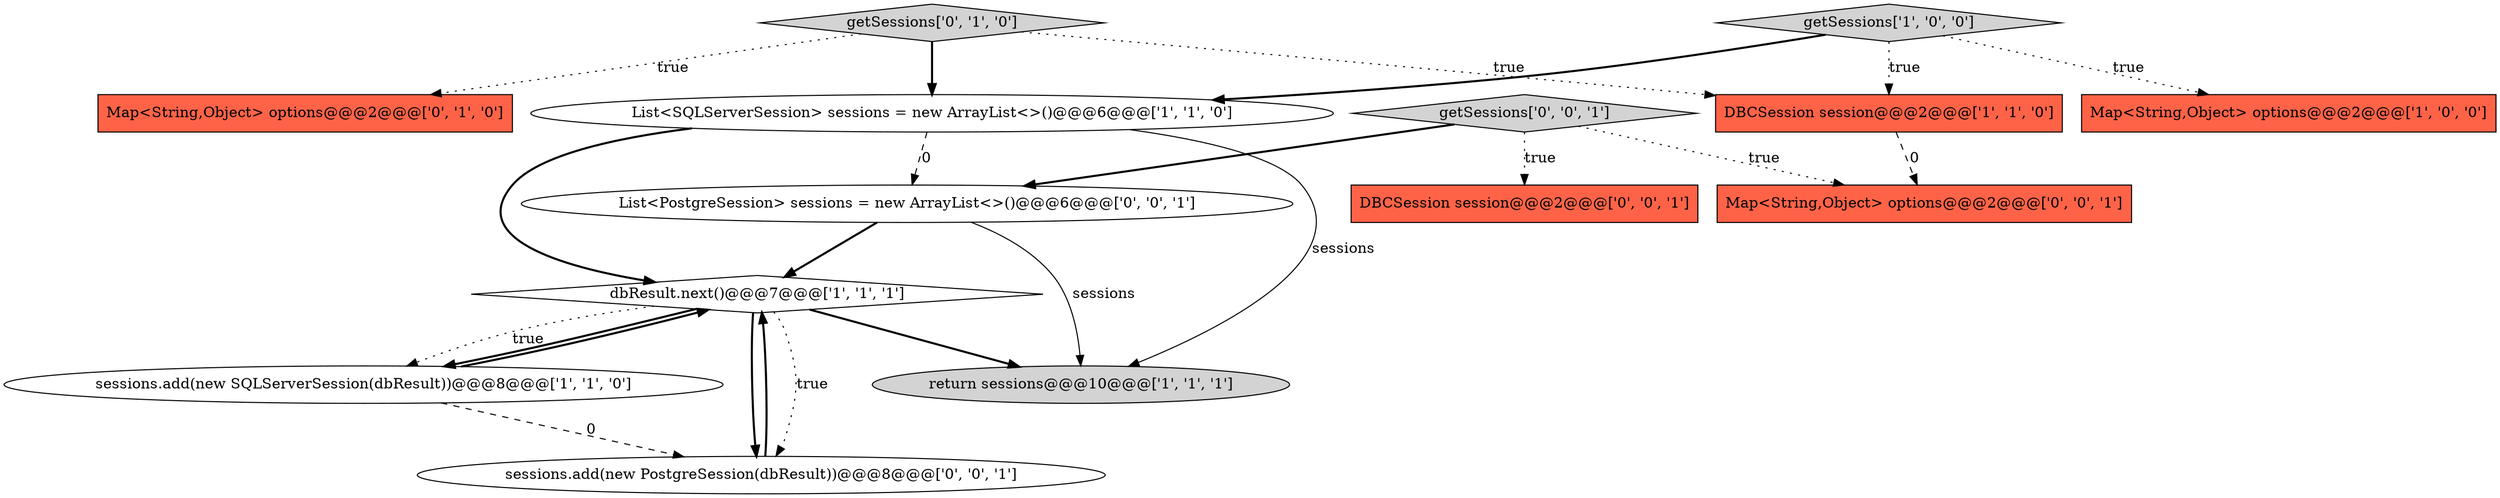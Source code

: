 digraph {
7 [style = filled, label = "Map<String,Object> options@@@2@@@['0', '1', '0']", fillcolor = tomato, shape = box image = "AAA0AAABBB2BBB"];
10 [style = filled, label = "DBCSession session@@@2@@@['0', '0', '1']", fillcolor = tomato, shape = box image = "AAA0AAABBB3BBB"];
11 [style = filled, label = "Map<String,Object> options@@@2@@@['0', '0', '1']", fillcolor = tomato, shape = box image = "AAA0AAABBB3BBB"];
13 [style = filled, label = "sessions.add(new PostgreSession(dbResult))@@@8@@@['0', '0', '1']", fillcolor = white, shape = ellipse image = "AAA0AAABBB3BBB"];
8 [style = filled, label = "getSessions['0', '1', '0']", fillcolor = lightgray, shape = diamond image = "AAA0AAABBB2BBB"];
1 [style = filled, label = "DBCSession session@@@2@@@['1', '1', '0']", fillcolor = tomato, shape = box image = "AAA0AAABBB1BBB"];
3 [style = filled, label = "List<SQLServerSession> sessions = new ArrayList<>()@@@6@@@['1', '1', '0']", fillcolor = white, shape = ellipse image = "AAA0AAABBB1BBB"];
12 [style = filled, label = "List<PostgreSession> sessions = new ArrayList<>()@@@6@@@['0', '0', '1']", fillcolor = white, shape = ellipse image = "AAA0AAABBB3BBB"];
2 [style = filled, label = "return sessions@@@10@@@['1', '1', '1']", fillcolor = lightgray, shape = ellipse image = "AAA0AAABBB1BBB"];
0 [style = filled, label = "Map<String,Object> options@@@2@@@['1', '0', '0']", fillcolor = tomato, shape = box image = "AAA0AAABBB1BBB"];
4 [style = filled, label = "getSessions['1', '0', '0']", fillcolor = lightgray, shape = diamond image = "AAA0AAABBB1BBB"];
5 [style = filled, label = "dbResult.next()@@@7@@@['1', '1', '1']", fillcolor = white, shape = diamond image = "AAA0AAABBB1BBB"];
6 [style = filled, label = "sessions.add(new SQLServerSession(dbResult))@@@8@@@['1', '1', '0']", fillcolor = white, shape = ellipse image = "AAA0AAABBB1BBB"];
9 [style = filled, label = "getSessions['0', '0', '1']", fillcolor = lightgray, shape = diamond image = "AAA0AAABBB3BBB"];
5->2 [style = bold, label=""];
1->11 [style = dashed, label="0"];
9->11 [style = dotted, label="true"];
5->13 [style = dotted, label="true"];
3->2 [style = solid, label="sessions"];
6->13 [style = dashed, label="0"];
4->1 [style = dotted, label="true"];
8->7 [style = dotted, label="true"];
4->0 [style = dotted, label="true"];
3->5 [style = bold, label=""];
9->10 [style = dotted, label="true"];
5->13 [style = bold, label=""];
8->3 [style = bold, label=""];
5->6 [style = dotted, label="true"];
12->2 [style = solid, label="sessions"];
12->5 [style = bold, label=""];
6->5 [style = bold, label=""];
3->12 [style = dashed, label="0"];
8->1 [style = dotted, label="true"];
4->3 [style = bold, label=""];
13->5 [style = bold, label=""];
5->6 [style = bold, label=""];
9->12 [style = bold, label=""];
}
